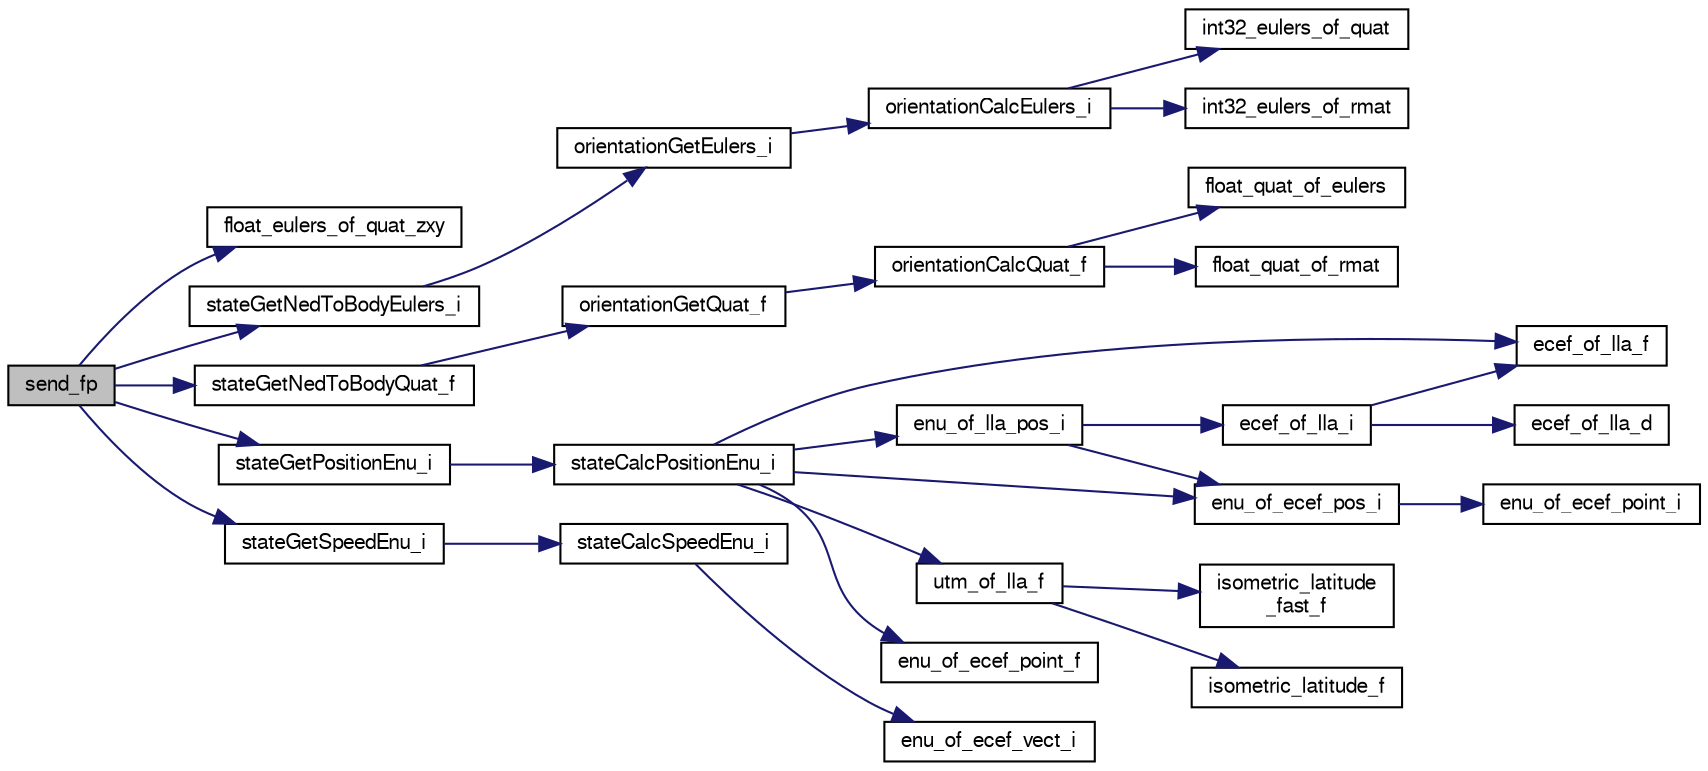 digraph "send_fp"
{
  edge [fontname="FreeSans",fontsize="10",labelfontname="FreeSans",labelfontsize="10"];
  node [fontname="FreeSans",fontsize="10",shape=record];
  rankdir="LR";
  Node1 [label="send_fp",height=0.2,width=0.4,color="black", fillcolor="grey75", style="filled", fontcolor="black"];
  Node1 -> Node2 [color="midnightblue",fontsize="10",style="solid",fontname="FreeSans"];
  Node2 [label="float_eulers_of_quat_zxy",height=0.2,width=0.4,color="black", fillcolor="white", style="filled",URL="$group__math__algebra__float.html#ga94f781d7f49b3e8fe681bd456faabbd1",tooltip="euler rotation &#39;ZXY&#39; This rotation order is useful if you need 90 deg pitch "];
  Node1 -> Node3 [color="midnightblue",fontsize="10",style="solid",fontname="FreeSans"];
  Node3 [label="stateGetNedToBodyEulers_i",height=0.2,width=0.4,color="black", fillcolor="white", style="filled",URL="$group__state__attitude.html#ga5ae8778366c1fad669189cb2def40792",tooltip="Get vehicle body attitude euler angles (int). "];
  Node3 -> Node4 [color="midnightblue",fontsize="10",style="solid",fontname="FreeSans"];
  Node4 [label="orientationGetEulers_i",height=0.2,width=0.4,color="black", fillcolor="white", style="filled",URL="$group__math__orientation__representation.html#gae05f220bbbdaafcbe11bc2d1fb622f39",tooltip="Get vehicle body attitude euler angles (int). "];
  Node4 -> Node5 [color="midnightblue",fontsize="10",style="solid",fontname="FreeSans"];
  Node5 [label="orientationCalcEulers_i",height=0.2,width=0.4,color="black", fillcolor="white", style="filled",URL="$group__math__orientation__representation.html#gaa07c68d2ea52188413c8c90ce48b73c8"];
  Node5 -> Node6 [color="midnightblue",fontsize="10",style="solid",fontname="FreeSans"];
  Node6 [label="int32_eulers_of_rmat",height=0.2,width=0.4,color="black", fillcolor="white", style="filled",URL="$group__math__algebra__int.html#gaf2f61a27841c68cefbd27a8614fcd90e"];
  Node5 -> Node7 [color="midnightblue",fontsize="10",style="solid",fontname="FreeSans"];
  Node7 [label="int32_eulers_of_quat",height=0.2,width=0.4,color="black", fillcolor="white", style="filled",URL="$group__math__algebra__int.html#ga02ccc32cb7b533e0c7cf18140fb7104e"];
  Node1 -> Node8 [color="midnightblue",fontsize="10",style="solid",fontname="FreeSans"];
  Node8 [label="stateGetNedToBodyQuat_f",height=0.2,width=0.4,color="black", fillcolor="white", style="filled",URL="$group__state__attitude.html#gae03bd8f94b7150506835b77060b73311",tooltip="Get vehicle body attitude quaternion (float). "];
  Node8 -> Node9 [color="midnightblue",fontsize="10",style="solid",fontname="FreeSans"];
  Node9 [label="orientationGetQuat_f",height=0.2,width=0.4,color="black", fillcolor="white", style="filled",URL="$group__math__orientation__representation.html#ga4bc38966bac43e1f55b2f042d8f2e411",tooltip="Get vehicle body attitude quaternion (float). "];
  Node9 -> Node10 [color="midnightblue",fontsize="10",style="solid",fontname="FreeSans"];
  Node10 [label="orientationCalcQuat_f",height=0.2,width=0.4,color="black", fillcolor="white", style="filled",URL="$group__math__orientation__representation.html#ga33edf7d5bd278bed617fb5aa88559dc2"];
  Node10 -> Node11 [color="midnightblue",fontsize="10",style="solid",fontname="FreeSans"];
  Node11 [label="float_quat_of_rmat",height=0.2,width=0.4,color="black", fillcolor="white", style="filled",URL="$group__math__algebra__float.html#ga29a7db3c967cea290d25b28b4d17f01f",tooltip="Quaternion from rotation matrix. "];
  Node10 -> Node12 [color="midnightblue",fontsize="10",style="solid",fontname="FreeSans"];
  Node12 [label="float_quat_of_eulers",height=0.2,width=0.4,color="black", fillcolor="white", style="filled",URL="$group__math__algebra__float.html#ga99c8f1ff70a5b638cf87ea816f1756a2",tooltip="quat of euler roation &#39;ZYX&#39; "];
  Node1 -> Node13 [color="midnightblue",fontsize="10",style="solid",fontname="FreeSans"];
  Node13 [label="stateGetPositionEnu_i",height=0.2,width=0.4,color="black", fillcolor="white", style="filled",URL="$group__state__position.html#gaf326b26862d91ded4ee4e856a511df47",tooltip="Get position in local ENU coordinates (int). "];
  Node13 -> Node14 [color="midnightblue",fontsize="10",style="solid",fontname="FreeSans"];
  Node14 [label="stateCalcPositionEnu_i",height=0.2,width=0.4,color="black", fillcolor="white", style="filled",URL="$group__state__position.html#gaf61c3a86bc000852a2d27d5727ceaa91"];
  Node14 -> Node15 [color="midnightblue",fontsize="10",style="solid",fontname="FreeSans"];
  Node15 [label="enu_of_ecef_pos_i",height=0.2,width=0.4,color="black", fillcolor="white", style="filled",URL="$group__math__geodetic__int.html#ga710a45725431766f0a003ba93cb58a11",tooltip="Convert a ECEF position to local ENU. "];
  Node15 -> Node16 [color="midnightblue",fontsize="10",style="solid",fontname="FreeSans"];
  Node16 [label="enu_of_ecef_point_i",height=0.2,width=0.4,color="black", fillcolor="white", style="filled",URL="$group__math__geodetic__int.html#ga85bcbfc73a43b120465422ec55647573",tooltip="Convert a point from ECEF to local ENU. "];
  Node14 -> Node17 [color="midnightblue",fontsize="10",style="solid",fontname="FreeSans"];
  Node17 [label="enu_of_ecef_point_f",height=0.2,width=0.4,color="black", fillcolor="white", style="filled",URL="$pprz__geodetic__float_8c.html#a2a82ebdce90a3e41d54f72c5e787fcd0"];
  Node14 -> Node18 [color="midnightblue",fontsize="10",style="solid",fontname="FreeSans"];
  Node18 [label="ecef_of_lla_f",height=0.2,width=0.4,color="black", fillcolor="white", style="filled",URL="$pprz__geodetic__float_8c.html#a65bc5ba8b61d014ca659035759cc001c"];
  Node14 -> Node19 [color="midnightblue",fontsize="10",style="solid",fontname="FreeSans"];
  Node19 [label="enu_of_lla_pos_i",height=0.2,width=0.4,color="black", fillcolor="white", style="filled",URL="$group__math__geodetic__int.html#gae42bb4930966f1c362524f95bb5d7d6e",tooltip="Convert a point from LLA to local ENU. "];
  Node19 -> Node20 [color="midnightblue",fontsize="10",style="solid",fontname="FreeSans"];
  Node20 [label="ecef_of_lla_i",height=0.2,width=0.4,color="black", fillcolor="white", style="filled",URL="$group__math__geodetic__int.html#ga386f7bf340618bf1454ca2a3b5086100",tooltip="Convert a LLA to ECEF. "];
  Node20 -> Node18 [color="midnightblue",fontsize="10",style="solid",fontname="FreeSans"];
  Node20 -> Node21 [color="midnightblue",fontsize="10",style="solid",fontname="FreeSans"];
  Node21 [label="ecef_of_lla_d",height=0.2,width=0.4,color="black", fillcolor="white", style="filled",URL="$group__math__geodetic__double.html#gae6608c48696daebf3382f08e655028d9"];
  Node19 -> Node15 [color="midnightblue",fontsize="10",style="solid",fontname="FreeSans"];
  Node14 -> Node22 [color="midnightblue",fontsize="10",style="solid",fontname="FreeSans"];
  Node22 [label="utm_of_lla_f",height=0.2,width=0.4,color="black", fillcolor="white", style="filled",URL="$pprz__geodetic__float_8c.html#af99d4775df518f30b741b49c26eceedd"];
  Node22 -> Node23 [color="midnightblue",fontsize="10",style="solid",fontname="FreeSans"];
  Node23 [label="isometric_latitude_f",height=0.2,width=0.4,color="black", fillcolor="white", style="filled",URL="$pprz__geodetic__float_8c.html#a25c5bd31de0ea0d0caf14a0d217ad3ea"];
  Node22 -> Node24 [color="midnightblue",fontsize="10",style="solid",fontname="FreeSans"];
  Node24 [label="isometric_latitude\l_fast_f",height=0.2,width=0.4,color="black", fillcolor="white", style="filled",URL="$pprz__geodetic__float_8c.html#a21ea1b369f7d4abd984fb89c488dde24"];
  Node1 -> Node25 [color="midnightblue",fontsize="10",style="solid",fontname="FreeSans"];
  Node25 [label="stateGetSpeedEnu_i",height=0.2,width=0.4,color="black", fillcolor="white", style="filled",URL="$group__state__velocity.html#ga1a409d27e4a63124d4386ec3466366ff",tooltip="Get ground speed in local ENU coordinates (int). "];
  Node25 -> Node26 [color="midnightblue",fontsize="10",style="solid",fontname="FreeSans"];
  Node26 [label="stateCalcSpeedEnu_i",height=0.2,width=0.4,color="black", fillcolor="white", style="filled",URL="$group__state__velocity.html#gac5705ba421760a77d8a4e7eab67a8f73"];
  Node26 -> Node27 [color="midnightblue",fontsize="10",style="solid",fontname="FreeSans"];
  Node27 [label="enu_of_ecef_vect_i",height=0.2,width=0.4,color="black", fillcolor="white", style="filled",URL="$group__math__geodetic__int.html#gaf0ee62cd162ca87bc294be6cfd107986",tooltip="Rotate a vector from ECEF to ENU. "];
}
